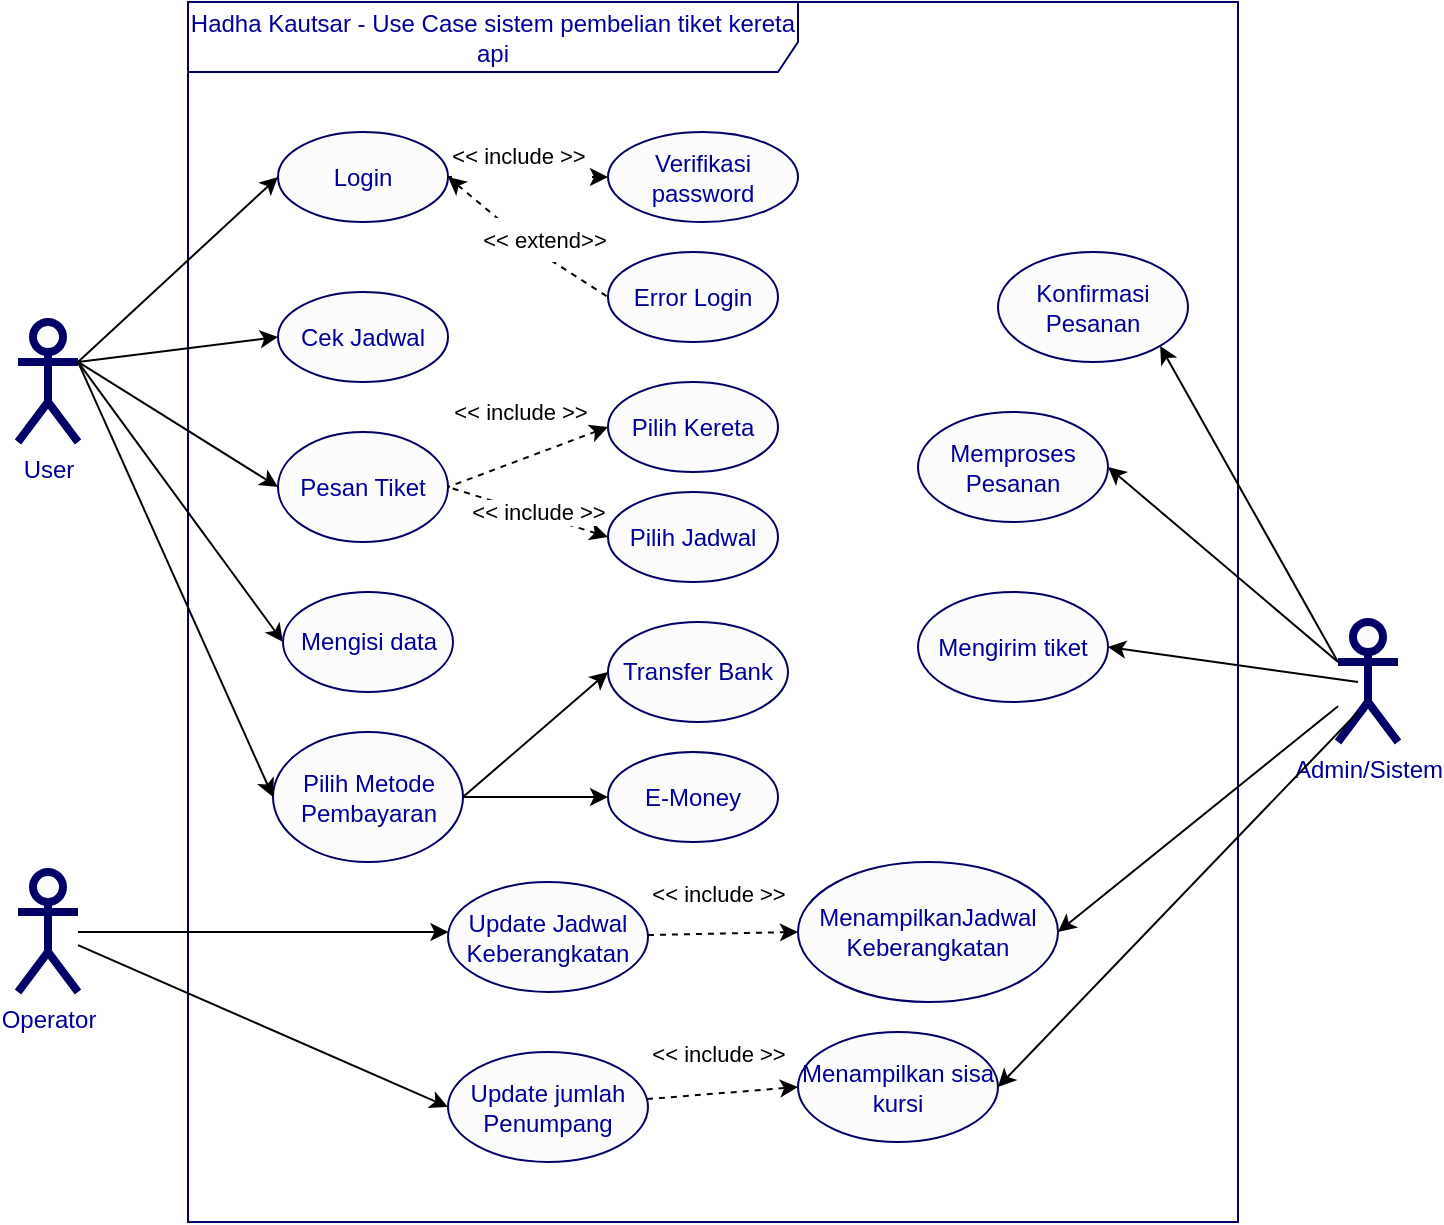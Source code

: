 <mxfile version="21.0.10"><diagram id="1cee9afd-dcdd-cf27-cb82-50d77dad4855" name="Page-1"><mxGraphModel dx="880" dy="470" grid="1" gridSize="10" guides="1" tooltips="1" connect="1" arrows="1" fold="1" page="1" pageScale="1" pageWidth="850" pageHeight="1100" math="0" shadow="0"><root><mxCell id="0"/><mxCell id="1" parent="0"/><mxCell id="c1cb8d76720eaeb-22" value="Hadha Kautsar - Use Case sistem pembelian tiket kereta api " style="shape=umlFrame;whiteSpace=wrap;html=1;strokeWidth=1;fillColor=none;width=305;height=35;fontColor=#000099;strokeColor=#000066;" parent="1" vertex="1"><mxGeometry x="215" y="35" width="525" height="610" as="geometry"/></mxCell><mxCell id="w-M8MDgLPFjeEZZylbC9-2" value="&lt;p style=&quot;line-height: 0%;&quot;&gt;&lt;br&gt;&amp;lt;&amp;lt; include &amp;gt;&amp;gt;&lt;br&gt;&lt;br&gt;&lt;/p&gt;" style="edgeStyle=orthogonalEdgeStyle;rounded=0;orthogonalLoop=1;jettySize=auto;html=1;dashed=1;" edge="1" parent="1" source="c1cb8d76720eaeb-1" target="w-M8MDgLPFjeEZZylbC9-1"><mxGeometry x="-0.125" y="13" relative="1" as="geometry"><mxPoint y="1" as="offset"/></mxGeometry></mxCell><mxCell id="c1cb8d76720eaeb-1" value="Login" style="ellipse;whiteSpace=wrap;html=1;fillColor=#FCFCFC;strokeColor=#000066;fontColor=#000099;" parent="1" vertex="1"><mxGeometry x="260" y="100" width="85" height="45" as="geometry"/></mxCell><mxCell id="c1cb8d76720eaeb-2" value="Cek Jadwal" style="ellipse;whiteSpace=wrap;html=1;fillColor=#FCFCFC;strokeColor=#000066;fontColor=#000099;" parent="1" vertex="1"><mxGeometry x="260" y="180" width="85" height="45" as="geometry"/></mxCell><mxCell id="c1cb8d76720eaeb-3" value="Pesan Tiket" style="ellipse;whiteSpace=wrap;html=1;fillColor=#FCFCFC;strokeColor=#000066;fontColor=#000099;" parent="1" vertex="1"><mxGeometry x="260" y="250" width="85" height="55" as="geometry"/></mxCell><mxCell id="w-M8MDgLPFjeEZZylbC9-31" value="" style="rounded=0;orthogonalLoop=1;jettySize=auto;html=1;" edge="1" parent="1" source="c1cb8d76720eaeb-6" target="w-M8MDgLPFjeEZZylbC9-17"><mxGeometry relative="1" as="geometry"/></mxCell><mxCell id="c1cb8d76720eaeb-6" value="Pilih Metode Pembayaran" style="ellipse;whiteSpace=wrap;html=1;fillColor=#FCFCFC;strokeColor=#000066;fontColor=#000099;" parent="1" vertex="1"><mxGeometry x="257.5" y="400" width="95" height="65" as="geometry"/></mxCell><mxCell id="c1cb8d76720eaeb-10" style="html=1;exitX=1;exitY=0.333;exitPerimeter=0;entryX=0;entryY=0.5;jettySize=auto;orthogonalLoop=1;fillColor=#f8cecc;strokeColor=#000000;curved=1;fontColor=#000099;" parent="1" source="c1cb8d76720eaeb-15" target="c1cb8d76720eaeb-1" edge="1"><mxGeometry relative="1" as="geometry"/></mxCell><mxCell id="c1cb8d76720eaeb-11" style="html=1;exitX=1;exitY=0.333;exitPerimeter=0;entryX=0;entryY=0.5;jettySize=auto;orthogonalLoop=1;curved=1;fontColor=#000099;strokeColor=#000000;" parent="1" source="c1cb8d76720eaeb-15" target="c1cb8d76720eaeb-2" edge="1"><mxGeometry relative="1" as="geometry"/></mxCell><mxCell id="c1cb8d76720eaeb-12" style="rounded=0;html=1;exitX=1;exitY=0.333;exitPerimeter=0;entryX=0;entryY=0.5;jettySize=auto;orthogonalLoop=1;fontColor=#000099;strokeColor=#000000;" parent="1" source="c1cb8d76720eaeb-15" target="c1cb8d76720eaeb-26" edge="1"><mxGeometry relative="1" as="geometry"/></mxCell><mxCell id="c1cb8d76720eaeb-13" style="edgeStyle=none;curved=1;html=1;exitX=1;exitY=0.333;exitPerimeter=0;entryX=0;entryY=0.5;jettySize=auto;orthogonalLoop=1;strokeColor=#000000;fontColor=#000099;" parent="1" source="c1cb8d76720eaeb-15" target="c1cb8d76720eaeb-3" edge="1"><mxGeometry relative="1" as="geometry"/></mxCell><mxCell id="c1cb8d76720eaeb-14" style="edgeStyle=none;curved=1;html=1;exitX=1;exitY=0.333;exitPerimeter=0;jettySize=auto;orthogonalLoop=1;strokeColor=#000000;entryX=0;entryY=0.5;fontColor=#000099;" parent="1" source="c1cb8d76720eaeb-15" target="c1cb8d76720eaeb-6" edge="1"><mxGeometry relative="1" as="geometry"/></mxCell><mxCell id="c1cb8d76720eaeb-15" value="User" style="shape=umlActor;verticalLabelPosition=bottom;labelBackgroundColor=#ffffff;verticalAlign=top;html=1;strokeWidth=4;fillColor=#FCFCFC;strokeColor=#000066;fontColor=#000099;" parent="1" vertex="1"><mxGeometry x="130" y="195" width="30" height="60" as="geometry"/></mxCell><mxCell id="c1cb8d76720eaeb-16" style="rounded=0;html=1;exitX=0;exitY=0.333;exitPerimeter=0;entryX=1;entryY=1;jettySize=auto;orthogonalLoop=1;fontColor=#000099;strokeColor=#000000;entryDx=0;entryDy=0;" parent="1" source="c1cb8d76720eaeb-20" target="w-M8MDgLPFjeEZZylbC9-18" edge="1"><mxGeometry relative="1" as="geometry"><mxPoint x="595" y="295" as="targetPoint"/></mxGeometry></mxCell><mxCell id="c1cb8d76720eaeb-19" style="edgeStyle=none;rounded=1;html=1;exitX=0;exitY=0.333;exitPerimeter=0;entryX=1;entryY=0.5;jettySize=auto;orthogonalLoop=1;strokeColor=#000000;fontSize=14;fontColor=#000099;entryDx=0;entryDy=0;" parent="1" source="c1cb8d76720eaeb-20" target="w-M8MDgLPFjeEZZylbC9-21" edge="1"><mxGeometry relative="1" as="geometry"><Array as="points"/><mxPoint x="595" y="595" as="targetPoint"/></mxGeometry></mxCell><mxCell id="w-M8MDgLPFjeEZZylbC9-35" value="" style="rounded=0;orthogonalLoop=1;jettySize=auto;html=1;entryX=1;entryY=0.5;entryDx=0;entryDy=0;" edge="1" parent="1" source="c1cb8d76720eaeb-20" target="w-M8MDgLPFjeEZZylbC9-26"><mxGeometry relative="1" as="geometry"/></mxCell><mxCell id="c1cb8d76720eaeb-20" value="Admin/Sistem" style="shape=umlActor;verticalLabelPosition=bottom;labelBackgroundColor=#ffffff;verticalAlign=top;html=1;strokeWidth=4;fillColor=#FCFCFC;strokeColor=#000066;fontColor=#000099;" parent="1" vertex="1"><mxGeometry x="790" y="345" width="30" height="60" as="geometry"/></mxCell><mxCell id="c1cb8d76720eaeb-25" value="&lt;font color=&quot;#000000&quot;&gt;&amp;lt;&amp;lt; include &amp;gt;&amp;gt;&lt;/font&gt;" style="endArrow=none;endSize=12;dashed=1;html=1;entryX=1;entryY=0.5;exitX=0;exitY=0.5;fontColor=#000099;strokeColor=#000000;exitDx=0;exitDy=0;startArrow=classic;startFill=1;endFill=0;" parent="1" source="w-M8MDgLPFjeEZZylbC9-7" target="c1cb8d76720eaeb-3" edge="1"><mxGeometry x="-0.075" y="-23" width="160" relative="1" as="geometry"><mxPoint x="475" y="295" as="sourcePoint"/><mxPoint x="555" y="355" as="targetPoint"/><mxPoint x="1" as="offset"/></mxGeometry></mxCell><mxCell id="c1cb8d76720eaeb-26" value="Mengisi data" style="ellipse;whiteSpace=wrap;html=1;fillColor=#FCFCFC;strokeColor=#000066;fontColor=#000099;" parent="1" vertex="1"><mxGeometry x="262.5" y="330" width="85" height="50" as="geometry"/></mxCell><mxCell id="w-M8MDgLPFjeEZZylbC9-1" value="Verifikasi password" style="ellipse;whiteSpace=wrap;html=1;fillColor=#FCFCFC;strokeColor=#000066;fontColor=#000099;" vertex="1" parent="1"><mxGeometry x="425" y="100" width="95" height="45" as="geometry"/></mxCell><mxCell id="w-M8MDgLPFjeEZZylbC9-5" value="&lt;p style=&quot;line-height: 0%;&quot;&gt;&lt;br&gt;&amp;lt;&amp;lt; extend&amp;gt;&amp;gt;&lt;br&gt;&lt;br&gt;&lt;/p&gt;" style="rounded=0;orthogonalLoop=1;jettySize=auto;html=1;dashed=1;exitX=1;exitY=0.5;exitDx=0;exitDy=0;startArrow=classic;startFill=1;endArrow=none;endFill=0;entryX=0;entryY=0.5;entryDx=0;entryDy=0;" edge="1" parent="1" source="c1cb8d76720eaeb-1" target="w-M8MDgLPFjeEZZylbC9-6"><mxGeometry x="0.113" y="7" relative="1" as="geometry"><mxPoint x="355" y="133" as="sourcePoint"/><mxPoint x="435" y="133" as="targetPoint"/><mxPoint as="offset"/><Array as="points"><mxPoint x="390" y="160"/></Array></mxGeometry></mxCell><mxCell id="w-M8MDgLPFjeEZZylbC9-6" value="Error Login" style="ellipse;whiteSpace=wrap;html=1;fillColor=#FCFCFC;strokeColor=#000066;fontColor=#000099;" vertex="1" parent="1"><mxGeometry x="425" y="160" width="85" height="45" as="geometry"/></mxCell><mxCell id="w-M8MDgLPFjeEZZylbC9-7" value="Pilih Kereta" style="ellipse;whiteSpace=wrap;html=1;fillColor=#FCFCFC;strokeColor=#000066;fontColor=#000099;" vertex="1" parent="1"><mxGeometry x="425" y="225" width="85" height="45" as="geometry"/></mxCell><mxCell id="w-M8MDgLPFjeEZZylbC9-8" value="Pilih Jadwal" style="ellipse;whiteSpace=wrap;html=1;fillColor=#FCFCFC;strokeColor=#000066;fontColor=#000099;" vertex="1" parent="1"><mxGeometry x="425" y="280" width="85" height="45" as="geometry"/></mxCell><mxCell id="w-M8MDgLPFjeEZZylbC9-9" value="&lt;font color=&quot;#000000&quot;&gt;&amp;lt;&amp;lt; include &amp;gt;&amp;gt;&lt;/font&gt;" style="endArrow=none;endSize=12;dashed=1;html=1;entryX=1;entryY=0.5;exitX=0;exitY=0.5;fontColor=#000099;strokeColor=#000000;exitDx=0;exitDy=0;startArrow=classic;startFill=1;endFill=0;entryDx=0;entryDy=0;" edge="1" parent="1" source="w-M8MDgLPFjeEZZylbC9-8" target="c1cb8d76720eaeb-3"><mxGeometry x="-0.114" y="-1" width="160" relative="1" as="geometry"><mxPoint x="435" y="258" as="sourcePoint"/><mxPoint x="355" y="288" as="targetPoint"/><mxPoint y="-1" as="offset"/></mxGeometry></mxCell><mxCell id="w-M8MDgLPFjeEZZylbC9-23" value="" style="edgeStyle=orthogonalEdgeStyle;rounded=0;orthogonalLoop=1;jettySize=auto;html=1;" edge="1" parent="1" source="w-M8MDgLPFjeEZZylbC9-10" target="w-M8MDgLPFjeEZZylbC9-19"><mxGeometry relative="1" as="geometry"><Array as="points"><mxPoint x="300" y="500"/><mxPoint x="300" y="500"/></Array></mxGeometry></mxCell><mxCell id="w-M8MDgLPFjeEZZylbC9-10" value="Operator" style="shape=umlActor;verticalLabelPosition=bottom;labelBackgroundColor=#ffffff;verticalAlign=top;html=1;strokeWidth=4;fillColor=#FCFCFC;strokeColor=#000066;fontColor=#000099;" vertex="1" parent="1"><mxGeometry x="130" y="470" width="30" height="60" as="geometry"/></mxCell><mxCell id="w-M8MDgLPFjeEZZylbC9-12" value="Transfer Bank" style="ellipse;whiteSpace=wrap;html=1;fillColor=#FCFCFC;strokeColor=#000066;fontColor=#000099;" vertex="1" parent="1"><mxGeometry x="425" y="345" width="90" height="50" as="geometry"/></mxCell><mxCell id="w-M8MDgLPFjeEZZylbC9-17" value="E-Money" style="ellipse;whiteSpace=wrap;html=1;fillColor=#FCFCFC;strokeColor=#000066;fontColor=#000099;" vertex="1" parent="1"><mxGeometry x="425" y="410" width="85" height="45" as="geometry"/></mxCell><mxCell id="w-M8MDgLPFjeEZZylbC9-18" value="Konfirmasi Pesanan" style="ellipse;whiteSpace=wrap;html=1;fillColor=#FCFCFC;strokeColor=#000066;fontColor=#000099;" vertex="1" parent="1"><mxGeometry x="620" y="160" width="95" height="55" as="geometry"/></mxCell><mxCell id="w-M8MDgLPFjeEZZylbC9-29" value="&lt;p style=&quot;line-height: 0%;&quot;&gt;&lt;br&gt;&lt;font color=&quot;#000000&quot;&gt;&amp;lt;&amp;lt; include &amp;gt;&amp;gt;&lt;/font&gt;&lt;br&gt;&lt;br&gt;&lt;/p&gt;" style="rounded=0;orthogonalLoop=1;jettySize=auto;html=1;entryX=0;entryY=0.5;entryDx=0;entryDy=0;dashed=1;spacing=2;" edge="1" parent="1" source="w-M8MDgLPFjeEZZylbC9-19" target="w-M8MDgLPFjeEZZylbC9-26"><mxGeometry x="-0.054" y="21" relative="1" as="geometry"><mxPoint as="offset"/></mxGeometry></mxCell><mxCell id="w-M8MDgLPFjeEZZylbC9-19" value="Update Jadwal Keberangkatan" style="ellipse;whiteSpace=wrap;html=1;fillColor=#FCFCFC;strokeColor=#000066;fontColor=#000099;" vertex="1" parent="1"><mxGeometry x="345" y="475" width="100" height="55" as="geometry"/></mxCell><mxCell id="w-M8MDgLPFjeEZZylbC9-28" value="&lt;p style=&quot;line-height: 0%;&quot;&gt;&lt;br&gt;&lt;font color=&quot;#000000&quot;&gt;&amp;lt;&amp;lt; include &amp;gt;&amp;gt;&lt;/font&gt;&lt;br&gt;&lt;br&gt;&lt;/p&gt;&lt;p&gt;&lt;/p&gt;" style="rounded=0;orthogonalLoop=1;jettySize=auto;html=1;entryX=0;entryY=0.5;entryDx=0;entryDy=0;dashed=1;" edge="1" parent="1" source="w-M8MDgLPFjeEZZylbC9-20" target="w-M8MDgLPFjeEZZylbC9-27"><mxGeometry x="-0.016" y="21" relative="1" as="geometry"><mxPoint as="offset"/></mxGeometry></mxCell><mxCell id="w-M8MDgLPFjeEZZylbC9-20" value="Update jumlah Penumpang" style="ellipse;whiteSpace=wrap;html=1;fillColor=#FCFCFC;strokeColor=#000066;fontColor=#000099;" vertex="1" parent="1"><mxGeometry x="345" y="560" width="100" height="55" as="geometry"/></mxCell><mxCell id="w-M8MDgLPFjeEZZylbC9-21" value="Memproses Pesanan" style="ellipse;whiteSpace=wrap;html=1;fillColor=#FCFCFC;strokeColor=#000066;fontColor=#000099;" vertex="1" parent="1"><mxGeometry x="580" y="240" width="95" height="55" as="geometry"/></mxCell><mxCell id="w-M8MDgLPFjeEZZylbC9-25" value="" style="rounded=0;orthogonalLoop=1;jettySize=auto;html=1;entryX=0;entryY=0.5;entryDx=0;entryDy=0;" edge="1" parent="1" source="w-M8MDgLPFjeEZZylbC9-10" target="w-M8MDgLPFjeEZZylbC9-20"><mxGeometry relative="1" as="geometry"><mxPoint x="170" y="510" as="sourcePoint"/><mxPoint x="355" y="510" as="targetPoint"/></mxGeometry></mxCell><mxCell id="w-M8MDgLPFjeEZZylbC9-26" value="MenampilkanJadwal Keberangkatan" style="ellipse;whiteSpace=wrap;html=1;fillColor=#FCFCFC;strokeColor=#000066;fontColor=#000099;" vertex="1" parent="1"><mxGeometry x="520" y="465" width="130" height="70" as="geometry"/></mxCell><mxCell id="w-M8MDgLPFjeEZZylbC9-27" value="Menampilkan sisa kursi" style="ellipse;whiteSpace=wrap;html=1;fillColor=#FCFCFC;strokeColor=#000066;fontColor=#000099;" vertex="1" parent="1"><mxGeometry x="520" y="550" width="100" height="55" as="geometry"/></mxCell><mxCell id="w-M8MDgLPFjeEZZylbC9-33" value="" style="rounded=0;orthogonalLoop=1;jettySize=auto;html=1;exitX=1;exitY=0.5;exitDx=0;exitDy=0;entryX=0;entryY=0.5;entryDx=0;entryDy=0;" edge="1" parent="1" source="c1cb8d76720eaeb-6" target="w-M8MDgLPFjeEZZylbC9-12"><mxGeometry relative="1" as="geometry"><mxPoint x="363" y="443" as="sourcePoint"/><mxPoint x="435" y="443" as="targetPoint"/></mxGeometry></mxCell><mxCell id="w-M8MDgLPFjeEZZylbC9-36" value="" style="rounded=0;orthogonalLoop=1;jettySize=auto;html=1;entryX=1;entryY=0.5;entryDx=0;entryDy=0;exitX=0.333;exitY=0.75;exitDx=0;exitDy=0;exitPerimeter=0;" edge="1" parent="1" source="c1cb8d76720eaeb-20" target="w-M8MDgLPFjeEZZylbC9-27"><mxGeometry relative="1" as="geometry"><mxPoint x="800" y="397" as="sourcePoint"/><mxPoint x="660" y="510" as="targetPoint"/></mxGeometry></mxCell><mxCell id="w-M8MDgLPFjeEZZylbC9-37" value="Mengirim tiket" style="ellipse;whiteSpace=wrap;html=1;fillColor=#FCFCFC;strokeColor=#000066;fontColor=#000099;" vertex="1" parent="1"><mxGeometry x="580" y="330" width="95" height="55" as="geometry"/></mxCell><mxCell id="w-M8MDgLPFjeEZZylbC9-38" style="edgeStyle=none;rounded=1;html=1;exitX=0;exitY=0.333;exitPerimeter=0;entryX=1;entryY=0.5;jettySize=auto;orthogonalLoop=1;strokeColor=#000000;fontSize=14;fontColor=#000099;entryDx=0;entryDy=0;" edge="1" parent="1" target="w-M8MDgLPFjeEZZylbC9-37"><mxGeometry relative="1" as="geometry"><Array as="points"/><mxPoint x="800" y="375" as="sourcePoint"/><mxPoint x="685" y="278" as="targetPoint"/></mxGeometry></mxCell></root></mxGraphModel></diagram></mxfile>